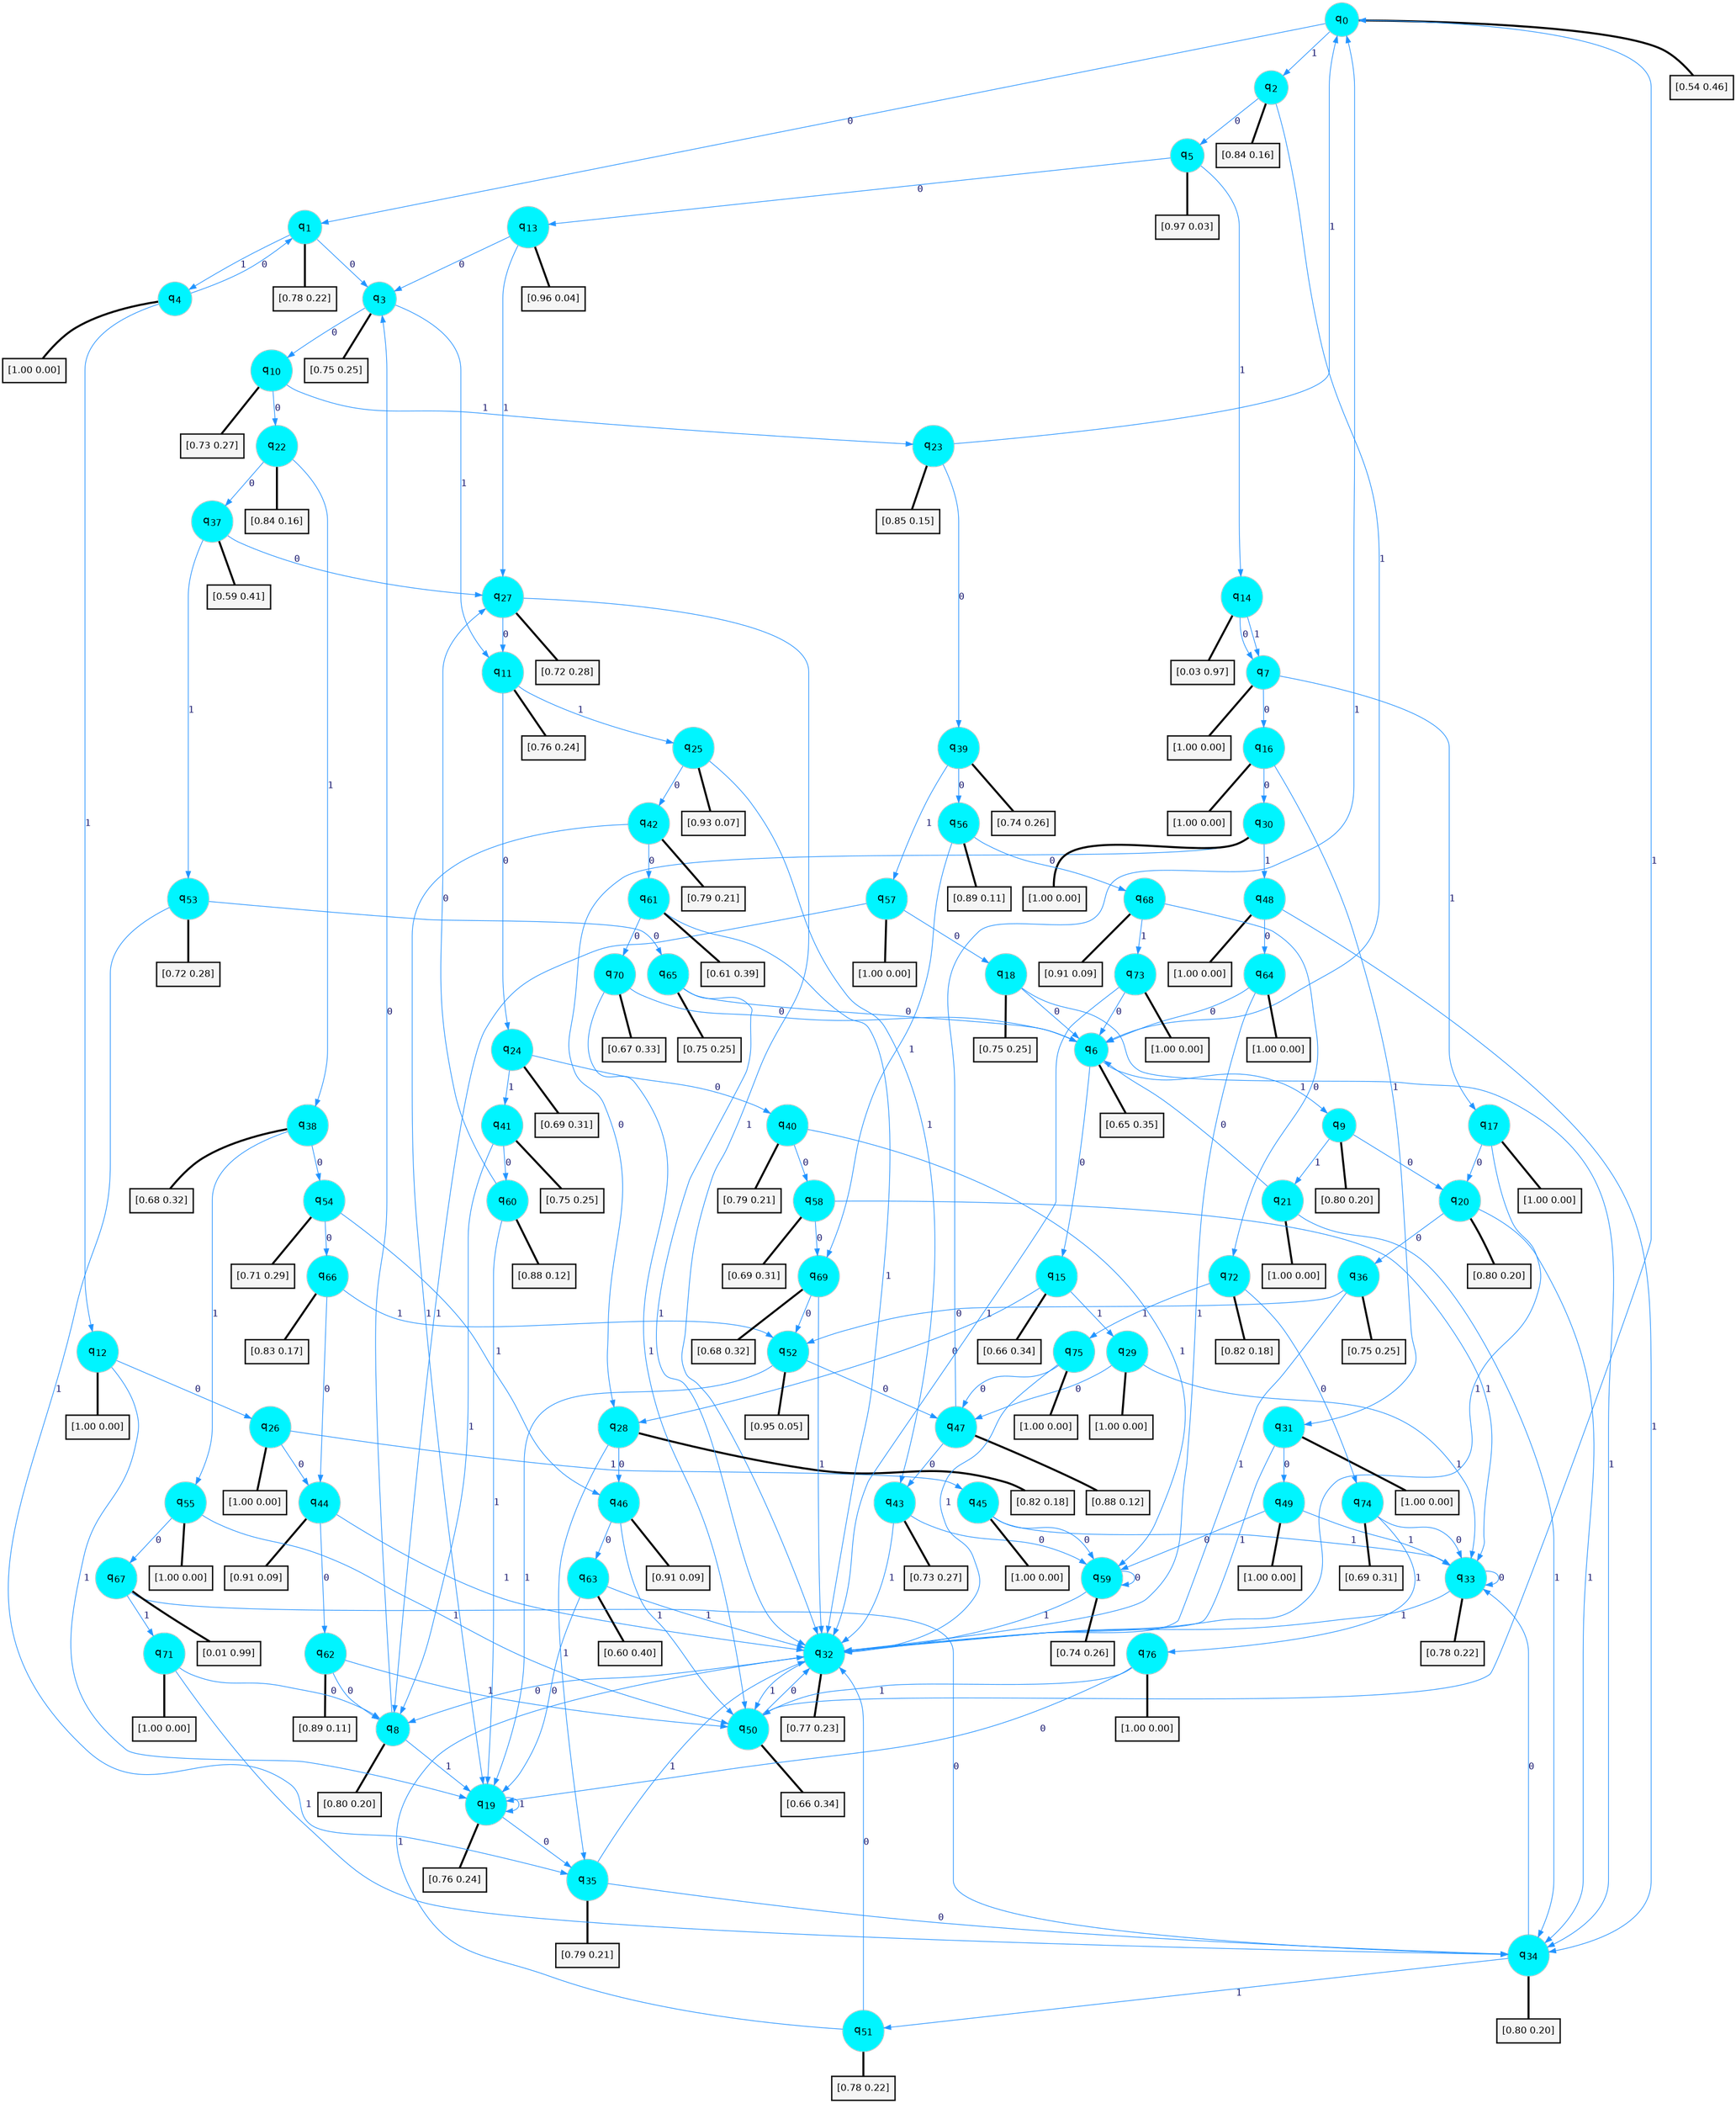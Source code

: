 digraph G {
graph [
bgcolor=transparent, dpi=300, rankdir=TD, size="40,25"];
node [
color=gray, fillcolor=turquoise1, fontcolor=black, fontname=Helvetica, fontsize=16, fontweight=bold, shape=circle, style=filled];
edge [
arrowsize=1, color=dodgerblue1, fontcolor=midnightblue, fontname=courier, fontweight=bold, penwidth=1, style=solid, weight=20];
0[label=<q<SUB>0</SUB>>];
1[label=<q<SUB>1</SUB>>];
2[label=<q<SUB>2</SUB>>];
3[label=<q<SUB>3</SUB>>];
4[label=<q<SUB>4</SUB>>];
5[label=<q<SUB>5</SUB>>];
6[label=<q<SUB>6</SUB>>];
7[label=<q<SUB>7</SUB>>];
8[label=<q<SUB>8</SUB>>];
9[label=<q<SUB>9</SUB>>];
10[label=<q<SUB>10</SUB>>];
11[label=<q<SUB>11</SUB>>];
12[label=<q<SUB>12</SUB>>];
13[label=<q<SUB>13</SUB>>];
14[label=<q<SUB>14</SUB>>];
15[label=<q<SUB>15</SUB>>];
16[label=<q<SUB>16</SUB>>];
17[label=<q<SUB>17</SUB>>];
18[label=<q<SUB>18</SUB>>];
19[label=<q<SUB>19</SUB>>];
20[label=<q<SUB>20</SUB>>];
21[label=<q<SUB>21</SUB>>];
22[label=<q<SUB>22</SUB>>];
23[label=<q<SUB>23</SUB>>];
24[label=<q<SUB>24</SUB>>];
25[label=<q<SUB>25</SUB>>];
26[label=<q<SUB>26</SUB>>];
27[label=<q<SUB>27</SUB>>];
28[label=<q<SUB>28</SUB>>];
29[label=<q<SUB>29</SUB>>];
30[label=<q<SUB>30</SUB>>];
31[label=<q<SUB>31</SUB>>];
32[label=<q<SUB>32</SUB>>];
33[label=<q<SUB>33</SUB>>];
34[label=<q<SUB>34</SUB>>];
35[label=<q<SUB>35</SUB>>];
36[label=<q<SUB>36</SUB>>];
37[label=<q<SUB>37</SUB>>];
38[label=<q<SUB>38</SUB>>];
39[label=<q<SUB>39</SUB>>];
40[label=<q<SUB>40</SUB>>];
41[label=<q<SUB>41</SUB>>];
42[label=<q<SUB>42</SUB>>];
43[label=<q<SUB>43</SUB>>];
44[label=<q<SUB>44</SUB>>];
45[label=<q<SUB>45</SUB>>];
46[label=<q<SUB>46</SUB>>];
47[label=<q<SUB>47</SUB>>];
48[label=<q<SUB>48</SUB>>];
49[label=<q<SUB>49</SUB>>];
50[label=<q<SUB>50</SUB>>];
51[label=<q<SUB>51</SUB>>];
52[label=<q<SUB>52</SUB>>];
53[label=<q<SUB>53</SUB>>];
54[label=<q<SUB>54</SUB>>];
55[label=<q<SUB>55</SUB>>];
56[label=<q<SUB>56</SUB>>];
57[label=<q<SUB>57</SUB>>];
58[label=<q<SUB>58</SUB>>];
59[label=<q<SUB>59</SUB>>];
60[label=<q<SUB>60</SUB>>];
61[label=<q<SUB>61</SUB>>];
62[label=<q<SUB>62</SUB>>];
63[label=<q<SUB>63</SUB>>];
64[label=<q<SUB>64</SUB>>];
65[label=<q<SUB>65</SUB>>];
66[label=<q<SUB>66</SUB>>];
67[label=<q<SUB>67</SUB>>];
68[label=<q<SUB>68</SUB>>];
69[label=<q<SUB>69</SUB>>];
70[label=<q<SUB>70</SUB>>];
71[label=<q<SUB>71</SUB>>];
72[label=<q<SUB>72</SUB>>];
73[label=<q<SUB>73</SUB>>];
74[label=<q<SUB>74</SUB>>];
75[label=<q<SUB>75</SUB>>];
76[label=<q<SUB>76</SUB>>];
77[label="[0.54 0.46]", shape=box,fontcolor=black, fontname=Helvetica, fontsize=14, penwidth=2, fillcolor=whitesmoke,color=black];
78[label="[0.78 0.22]", shape=box,fontcolor=black, fontname=Helvetica, fontsize=14, penwidth=2, fillcolor=whitesmoke,color=black];
79[label="[0.84 0.16]", shape=box,fontcolor=black, fontname=Helvetica, fontsize=14, penwidth=2, fillcolor=whitesmoke,color=black];
80[label="[0.75 0.25]", shape=box,fontcolor=black, fontname=Helvetica, fontsize=14, penwidth=2, fillcolor=whitesmoke,color=black];
81[label="[1.00 0.00]", shape=box,fontcolor=black, fontname=Helvetica, fontsize=14, penwidth=2, fillcolor=whitesmoke,color=black];
82[label="[0.97 0.03]", shape=box,fontcolor=black, fontname=Helvetica, fontsize=14, penwidth=2, fillcolor=whitesmoke,color=black];
83[label="[0.65 0.35]", shape=box,fontcolor=black, fontname=Helvetica, fontsize=14, penwidth=2, fillcolor=whitesmoke,color=black];
84[label="[1.00 0.00]", shape=box,fontcolor=black, fontname=Helvetica, fontsize=14, penwidth=2, fillcolor=whitesmoke,color=black];
85[label="[0.80 0.20]", shape=box,fontcolor=black, fontname=Helvetica, fontsize=14, penwidth=2, fillcolor=whitesmoke,color=black];
86[label="[0.80 0.20]", shape=box,fontcolor=black, fontname=Helvetica, fontsize=14, penwidth=2, fillcolor=whitesmoke,color=black];
87[label="[0.73 0.27]", shape=box,fontcolor=black, fontname=Helvetica, fontsize=14, penwidth=2, fillcolor=whitesmoke,color=black];
88[label="[0.76 0.24]", shape=box,fontcolor=black, fontname=Helvetica, fontsize=14, penwidth=2, fillcolor=whitesmoke,color=black];
89[label="[1.00 0.00]", shape=box,fontcolor=black, fontname=Helvetica, fontsize=14, penwidth=2, fillcolor=whitesmoke,color=black];
90[label="[0.96 0.04]", shape=box,fontcolor=black, fontname=Helvetica, fontsize=14, penwidth=2, fillcolor=whitesmoke,color=black];
91[label="[0.03 0.97]", shape=box,fontcolor=black, fontname=Helvetica, fontsize=14, penwidth=2, fillcolor=whitesmoke,color=black];
92[label="[0.66 0.34]", shape=box,fontcolor=black, fontname=Helvetica, fontsize=14, penwidth=2, fillcolor=whitesmoke,color=black];
93[label="[1.00 0.00]", shape=box,fontcolor=black, fontname=Helvetica, fontsize=14, penwidth=2, fillcolor=whitesmoke,color=black];
94[label="[1.00 0.00]", shape=box,fontcolor=black, fontname=Helvetica, fontsize=14, penwidth=2, fillcolor=whitesmoke,color=black];
95[label="[0.75 0.25]", shape=box,fontcolor=black, fontname=Helvetica, fontsize=14, penwidth=2, fillcolor=whitesmoke,color=black];
96[label="[0.76 0.24]", shape=box,fontcolor=black, fontname=Helvetica, fontsize=14, penwidth=2, fillcolor=whitesmoke,color=black];
97[label="[0.80 0.20]", shape=box,fontcolor=black, fontname=Helvetica, fontsize=14, penwidth=2, fillcolor=whitesmoke,color=black];
98[label="[1.00 0.00]", shape=box,fontcolor=black, fontname=Helvetica, fontsize=14, penwidth=2, fillcolor=whitesmoke,color=black];
99[label="[0.84 0.16]", shape=box,fontcolor=black, fontname=Helvetica, fontsize=14, penwidth=2, fillcolor=whitesmoke,color=black];
100[label="[0.85 0.15]", shape=box,fontcolor=black, fontname=Helvetica, fontsize=14, penwidth=2, fillcolor=whitesmoke,color=black];
101[label="[0.69 0.31]", shape=box,fontcolor=black, fontname=Helvetica, fontsize=14, penwidth=2, fillcolor=whitesmoke,color=black];
102[label="[0.93 0.07]", shape=box,fontcolor=black, fontname=Helvetica, fontsize=14, penwidth=2, fillcolor=whitesmoke,color=black];
103[label="[1.00 0.00]", shape=box,fontcolor=black, fontname=Helvetica, fontsize=14, penwidth=2, fillcolor=whitesmoke,color=black];
104[label="[0.72 0.28]", shape=box,fontcolor=black, fontname=Helvetica, fontsize=14, penwidth=2, fillcolor=whitesmoke,color=black];
105[label="[0.82 0.18]", shape=box,fontcolor=black, fontname=Helvetica, fontsize=14, penwidth=2, fillcolor=whitesmoke,color=black];
106[label="[1.00 0.00]", shape=box,fontcolor=black, fontname=Helvetica, fontsize=14, penwidth=2, fillcolor=whitesmoke,color=black];
107[label="[1.00 0.00]", shape=box,fontcolor=black, fontname=Helvetica, fontsize=14, penwidth=2, fillcolor=whitesmoke,color=black];
108[label="[1.00 0.00]", shape=box,fontcolor=black, fontname=Helvetica, fontsize=14, penwidth=2, fillcolor=whitesmoke,color=black];
109[label="[0.77 0.23]", shape=box,fontcolor=black, fontname=Helvetica, fontsize=14, penwidth=2, fillcolor=whitesmoke,color=black];
110[label="[0.78 0.22]", shape=box,fontcolor=black, fontname=Helvetica, fontsize=14, penwidth=2, fillcolor=whitesmoke,color=black];
111[label="[0.80 0.20]", shape=box,fontcolor=black, fontname=Helvetica, fontsize=14, penwidth=2, fillcolor=whitesmoke,color=black];
112[label="[0.79 0.21]", shape=box,fontcolor=black, fontname=Helvetica, fontsize=14, penwidth=2, fillcolor=whitesmoke,color=black];
113[label="[0.75 0.25]", shape=box,fontcolor=black, fontname=Helvetica, fontsize=14, penwidth=2, fillcolor=whitesmoke,color=black];
114[label="[0.59 0.41]", shape=box,fontcolor=black, fontname=Helvetica, fontsize=14, penwidth=2, fillcolor=whitesmoke,color=black];
115[label="[0.68 0.32]", shape=box,fontcolor=black, fontname=Helvetica, fontsize=14, penwidth=2, fillcolor=whitesmoke,color=black];
116[label="[0.74 0.26]", shape=box,fontcolor=black, fontname=Helvetica, fontsize=14, penwidth=2, fillcolor=whitesmoke,color=black];
117[label="[0.79 0.21]", shape=box,fontcolor=black, fontname=Helvetica, fontsize=14, penwidth=2, fillcolor=whitesmoke,color=black];
118[label="[0.75 0.25]", shape=box,fontcolor=black, fontname=Helvetica, fontsize=14, penwidth=2, fillcolor=whitesmoke,color=black];
119[label="[0.79 0.21]", shape=box,fontcolor=black, fontname=Helvetica, fontsize=14, penwidth=2, fillcolor=whitesmoke,color=black];
120[label="[0.73 0.27]", shape=box,fontcolor=black, fontname=Helvetica, fontsize=14, penwidth=2, fillcolor=whitesmoke,color=black];
121[label="[0.91 0.09]", shape=box,fontcolor=black, fontname=Helvetica, fontsize=14, penwidth=2, fillcolor=whitesmoke,color=black];
122[label="[1.00 0.00]", shape=box,fontcolor=black, fontname=Helvetica, fontsize=14, penwidth=2, fillcolor=whitesmoke,color=black];
123[label="[0.91 0.09]", shape=box,fontcolor=black, fontname=Helvetica, fontsize=14, penwidth=2, fillcolor=whitesmoke,color=black];
124[label="[0.88 0.12]", shape=box,fontcolor=black, fontname=Helvetica, fontsize=14, penwidth=2, fillcolor=whitesmoke,color=black];
125[label="[1.00 0.00]", shape=box,fontcolor=black, fontname=Helvetica, fontsize=14, penwidth=2, fillcolor=whitesmoke,color=black];
126[label="[1.00 0.00]", shape=box,fontcolor=black, fontname=Helvetica, fontsize=14, penwidth=2, fillcolor=whitesmoke,color=black];
127[label="[0.66 0.34]", shape=box,fontcolor=black, fontname=Helvetica, fontsize=14, penwidth=2, fillcolor=whitesmoke,color=black];
128[label="[0.78 0.22]", shape=box,fontcolor=black, fontname=Helvetica, fontsize=14, penwidth=2, fillcolor=whitesmoke,color=black];
129[label="[0.95 0.05]", shape=box,fontcolor=black, fontname=Helvetica, fontsize=14, penwidth=2, fillcolor=whitesmoke,color=black];
130[label="[0.72 0.28]", shape=box,fontcolor=black, fontname=Helvetica, fontsize=14, penwidth=2, fillcolor=whitesmoke,color=black];
131[label="[0.71 0.29]", shape=box,fontcolor=black, fontname=Helvetica, fontsize=14, penwidth=2, fillcolor=whitesmoke,color=black];
132[label="[1.00 0.00]", shape=box,fontcolor=black, fontname=Helvetica, fontsize=14, penwidth=2, fillcolor=whitesmoke,color=black];
133[label="[0.89 0.11]", shape=box,fontcolor=black, fontname=Helvetica, fontsize=14, penwidth=2, fillcolor=whitesmoke,color=black];
134[label="[1.00 0.00]", shape=box,fontcolor=black, fontname=Helvetica, fontsize=14, penwidth=2, fillcolor=whitesmoke,color=black];
135[label="[0.69 0.31]", shape=box,fontcolor=black, fontname=Helvetica, fontsize=14, penwidth=2, fillcolor=whitesmoke,color=black];
136[label="[0.74 0.26]", shape=box,fontcolor=black, fontname=Helvetica, fontsize=14, penwidth=2, fillcolor=whitesmoke,color=black];
137[label="[0.88 0.12]", shape=box,fontcolor=black, fontname=Helvetica, fontsize=14, penwidth=2, fillcolor=whitesmoke,color=black];
138[label="[0.61 0.39]", shape=box,fontcolor=black, fontname=Helvetica, fontsize=14, penwidth=2, fillcolor=whitesmoke,color=black];
139[label="[0.89 0.11]", shape=box,fontcolor=black, fontname=Helvetica, fontsize=14, penwidth=2, fillcolor=whitesmoke,color=black];
140[label="[0.60 0.40]", shape=box,fontcolor=black, fontname=Helvetica, fontsize=14, penwidth=2, fillcolor=whitesmoke,color=black];
141[label="[1.00 0.00]", shape=box,fontcolor=black, fontname=Helvetica, fontsize=14, penwidth=2, fillcolor=whitesmoke,color=black];
142[label="[0.75 0.25]", shape=box,fontcolor=black, fontname=Helvetica, fontsize=14, penwidth=2, fillcolor=whitesmoke,color=black];
143[label="[0.83 0.17]", shape=box,fontcolor=black, fontname=Helvetica, fontsize=14, penwidth=2, fillcolor=whitesmoke,color=black];
144[label="[0.01 0.99]", shape=box,fontcolor=black, fontname=Helvetica, fontsize=14, penwidth=2, fillcolor=whitesmoke,color=black];
145[label="[0.91 0.09]", shape=box,fontcolor=black, fontname=Helvetica, fontsize=14, penwidth=2, fillcolor=whitesmoke,color=black];
146[label="[0.68 0.32]", shape=box,fontcolor=black, fontname=Helvetica, fontsize=14, penwidth=2, fillcolor=whitesmoke,color=black];
147[label="[0.67 0.33]", shape=box,fontcolor=black, fontname=Helvetica, fontsize=14, penwidth=2, fillcolor=whitesmoke,color=black];
148[label="[1.00 0.00]", shape=box,fontcolor=black, fontname=Helvetica, fontsize=14, penwidth=2, fillcolor=whitesmoke,color=black];
149[label="[0.82 0.18]", shape=box,fontcolor=black, fontname=Helvetica, fontsize=14, penwidth=2, fillcolor=whitesmoke,color=black];
150[label="[1.00 0.00]", shape=box,fontcolor=black, fontname=Helvetica, fontsize=14, penwidth=2, fillcolor=whitesmoke,color=black];
151[label="[0.69 0.31]", shape=box,fontcolor=black, fontname=Helvetica, fontsize=14, penwidth=2, fillcolor=whitesmoke,color=black];
152[label="[1.00 0.00]", shape=box,fontcolor=black, fontname=Helvetica, fontsize=14, penwidth=2, fillcolor=whitesmoke,color=black];
153[label="[1.00 0.00]", shape=box,fontcolor=black, fontname=Helvetica, fontsize=14, penwidth=2, fillcolor=whitesmoke,color=black];
0->1 [label=0];
0->2 [label=1];
0->77 [arrowhead=none, penwidth=3,color=black];
1->3 [label=0];
1->4 [label=1];
1->78 [arrowhead=none, penwidth=3,color=black];
2->5 [label=0];
2->6 [label=1];
2->79 [arrowhead=none, penwidth=3,color=black];
3->10 [label=0];
3->11 [label=1];
3->80 [arrowhead=none, penwidth=3,color=black];
4->1 [label=0];
4->12 [label=1];
4->81 [arrowhead=none, penwidth=3,color=black];
5->13 [label=0];
5->14 [label=1];
5->82 [arrowhead=none, penwidth=3,color=black];
6->15 [label=0];
6->9 [label=1];
6->83 [arrowhead=none, penwidth=3,color=black];
7->16 [label=0];
7->17 [label=1];
7->84 [arrowhead=none, penwidth=3,color=black];
8->3 [label=0];
8->19 [label=1];
8->85 [arrowhead=none, penwidth=3,color=black];
9->20 [label=0];
9->21 [label=1];
9->86 [arrowhead=none, penwidth=3,color=black];
10->22 [label=0];
10->23 [label=1];
10->87 [arrowhead=none, penwidth=3,color=black];
11->24 [label=0];
11->25 [label=1];
11->88 [arrowhead=none, penwidth=3,color=black];
12->26 [label=0];
12->19 [label=1];
12->89 [arrowhead=none, penwidth=3,color=black];
13->3 [label=0];
13->27 [label=1];
13->90 [arrowhead=none, penwidth=3,color=black];
14->7 [label=0];
14->7 [label=1];
14->91 [arrowhead=none, penwidth=3,color=black];
15->28 [label=0];
15->29 [label=1];
15->92 [arrowhead=none, penwidth=3,color=black];
16->30 [label=0];
16->31 [label=1];
16->93 [arrowhead=none, penwidth=3,color=black];
17->20 [label=0];
17->32 [label=1];
17->94 [arrowhead=none, penwidth=3,color=black];
18->6 [label=0];
18->34 [label=1];
18->95 [arrowhead=none, penwidth=3,color=black];
19->35 [label=0];
19->19 [label=1];
19->96 [arrowhead=none, penwidth=3,color=black];
20->36 [label=0];
20->34 [label=1];
20->97 [arrowhead=none, penwidth=3,color=black];
21->6 [label=0];
21->34 [label=1];
21->98 [arrowhead=none, penwidth=3,color=black];
22->37 [label=0];
22->38 [label=1];
22->99 [arrowhead=none, penwidth=3,color=black];
23->39 [label=0];
23->0 [label=1];
23->100 [arrowhead=none, penwidth=3,color=black];
24->40 [label=0];
24->41 [label=1];
24->101 [arrowhead=none, penwidth=3,color=black];
25->42 [label=0];
25->43 [label=1];
25->102 [arrowhead=none, penwidth=3,color=black];
26->44 [label=0];
26->45 [label=1];
26->103 [arrowhead=none, penwidth=3,color=black];
27->11 [label=0];
27->32 [label=1];
27->104 [arrowhead=none, penwidth=3,color=black];
28->46 [label=0];
28->35 [label=1];
28->105 [arrowhead=none, penwidth=3,color=black];
29->47 [label=0];
29->33 [label=1];
29->106 [arrowhead=none, penwidth=3,color=black];
30->28 [label=0];
30->48 [label=1];
30->107 [arrowhead=none, penwidth=3,color=black];
31->49 [label=0];
31->32 [label=1];
31->108 [arrowhead=none, penwidth=3,color=black];
32->8 [label=0];
32->50 [label=1];
32->109 [arrowhead=none, penwidth=3,color=black];
33->33 [label=0];
33->32 [label=1];
33->110 [arrowhead=none, penwidth=3,color=black];
34->33 [label=0];
34->51 [label=1];
34->111 [arrowhead=none, penwidth=3,color=black];
35->34 [label=0];
35->32 [label=1];
35->112 [arrowhead=none, penwidth=3,color=black];
36->52 [label=0];
36->32 [label=1];
36->113 [arrowhead=none, penwidth=3,color=black];
37->27 [label=0];
37->53 [label=1];
37->114 [arrowhead=none, penwidth=3,color=black];
38->54 [label=0];
38->55 [label=1];
38->115 [arrowhead=none, penwidth=3,color=black];
39->56 [label=0];
39->57 [label=1];
39->116 [arrowhead=none, penwidth=3,color=black];
40->58 [label=0];
40->59 [label=1];
40->117 [arrowhead=none, penwidth=3,color=black];
41->60 [label=0];
41->8 [label=1];
41->118 [arrowhead=none, penwidth=3,color=black];
42->61 [label=0];
42->19 [label=1];
42->119 [arrowhead=none, penwidth=3,color=black];
43->59 [label=0];
43->32 [label=1];
43->120 [arrowhead=none, penwidth=3,color=black];
44->62 [label=0];
44->32 [label=1];
44->121 [arrowhead=none, penwidth=3,color=black];
45->59 [label=0];
45->33 [label=1];
45->122 [arrowhead=none, penwidth=3,color=black];
46->63 [label=0];
46->50 [label=1];
46->123 [arrowhead=none, penwidth=3,color=black];
47->43 [label=0];
47->0 [label=1];
47->124 [arrowhead=none, penwidth=3,color=black];
48->64 [label=0];
48->34 [label=1];
48->125 [arrowhead=none, penwidth=3,color=black];
49->59 [label=0];
49->33 [label=1];
49->126 [arrowhead=none, penwidth=3,color=black];
50->32 [label=0];
50->0 [label=1];
50->127 [arrowhead=none, penwidth=3,color=black];
51->32 [label=0];
51->32 [label=1];
51->128 [arrowhead=none, penwidth=3,color=black];
52->47 [label=0];
52->19 [label=1];
52->129 [arrowhead=none, penwidth=3,color=black];
53->65 [label=0];
53->35 [label=1];
53->130 [arrowhead=none, penwidth=3,color=black];
54->66 [label=0];
54->46 [label=1];
54->131 [arrowhead=none, penwidth=3,color=black];
55->67 [label=0];
55->50 [label=1];
55->132 [arrowhead=none, penwidth=3,color=black];
56->68 [label=0];
56->69 [label=1];
56->133 [arrowhead=none, penwidth=3,color=black];
57->18 [label=0];
57->8 [label=1];
57->134 [arrowhead=none, penwidth=3,color=black];
58->69 [label=0];
58->33 [label=1];
58->135 [arrowhead=none, penwidth=3,color=black];
59->59 [label=0];
59->32 [label=1];
59->136 [arrowhead=none, penwidth=3,color=black];
60->27 [label=0];
60->19 [label=1];
60->137 [arrowhead=none, penwidth=3,color=black];
61->70 [label=0];
61->32 [label=1];
61->138 [arrowhead=none, penwidth=3,color=black];
62->8 [label=0];
62->50 [label=1];
62->139 [arrowhead=none, penwidth=3,color=black];
63->19 [label=0];
63->32 [label=1];
63->140 [arrowhead=none, penwidth=3,color=black];
64->6 [label=0];
64->32 [label=1];
64->141 [arrowhead=none, penwidth=3,color=black];
65->6 [label=0];
65->32 [label=1];
65->142 [arrowhead=none, penwidth=3,color=black];
66->44 [label=0];
66->52 [label=1];
66->143 [arrowhead=none, penwidth=3,color=black];
67->34 [label=0];
67->71 [label=1];
67->144 [arrowhead=none, penwidth=3,color=black];
68->72 [label=0];
68->73 [label=1];
68->145 [arrowhead=none, penwidth=3,color=black];
69->52 [label=0];
69->32 [label=1];
69->146 [arrowhead=none, penwidth=3,color=black];
70->6 [label=0];
70->50 [label=1];
70->147 [arrowhead=none, penwidth=3,color=black];
71->8 [label=0];
71->34 [label=1];
71->148 [arrowhead=none, penwidth=3,color=black];
72->74 [label=0];
72->75 [label=1];
72->149 [arrowhead=none, penwidth=3,color=black];
73->6 [label=0];
73->32 [label=1];
73->150 [arrowhead=none, penwidth=3,color=black];
74->33 [label=0];
74->76 [label=1];
74->151 [arrowhead=none, penwidth=3,color=black];
75->47 [label=0];
75->32 [label=1];
75->152 [arrowhead=none, penwidth=3,color=black];
76->19 [label=0];
76->50 [label=1];
76->153 [arrowhead=none, penwidth=3,color=black];
}
